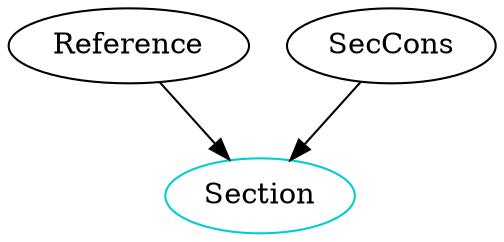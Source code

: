 digraph section {
    
    Reference -> Section;
    SecCons -> Section;

    /* definitions for each type component */
	Section 	    [shape=oval, color=cyan3, label="Section"];
}

/* dot -Tpng sample.dot -o sample.png */
